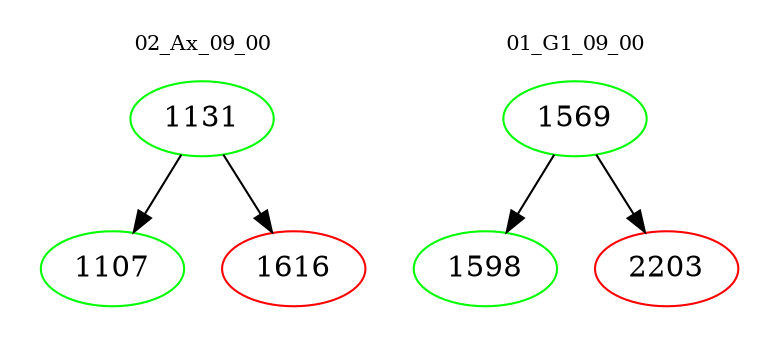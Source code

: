 digraph{
subgraph cluster_0 {
color = white
label = "02_Ax_09_00";
fontsize=10;
T0_1131 [label="1131", color="green"]
T0_1131 -> T0_1107 [color="black"]
T0_1107 [label="1107", color="green"]
T0_1131 -> T0_1616 [color="black"]
T0_1616 [label="1616", color="red"]
}
subgraph cluster_1 {
color = white
label = "01_G1_09_00";
fontsize=10;
T1_1569 [label="1569", color="green"]
T1_1569 -> T1_1598 [color="black"]
T1_1598 [label="1598", color="green"]
T1_1569 -> T1_2203 [color="black"]
T1_2203 [label="2203", color="red"]
}
}

